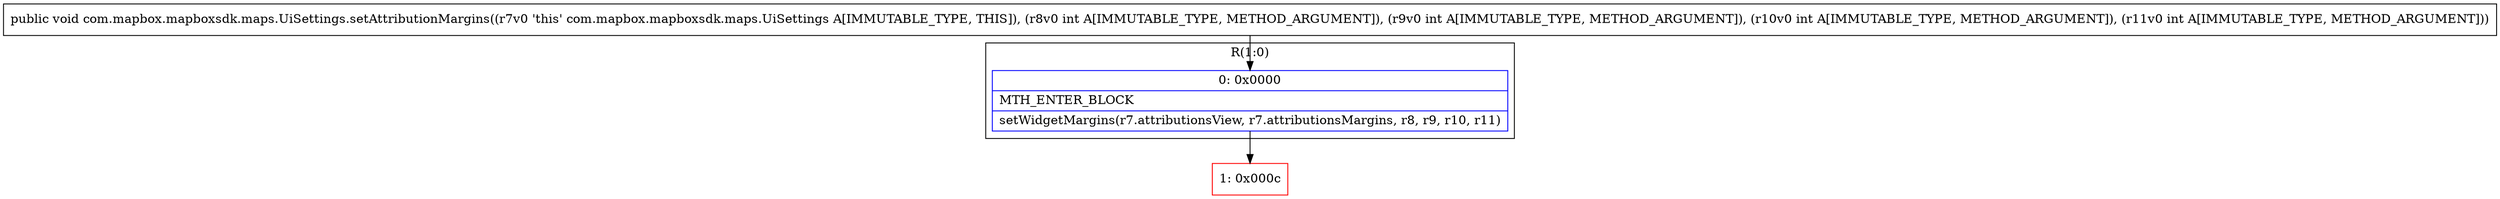 digraph "CFG forcom.mapbox.mapboxsdk.maps.UiSettings.setAttributionMargins(IIII)V" {
subgraph cluster_Region_1613672794 {
label = "R(1:0)";
node [shape=record,color=blue];
Node_0 [shape=record,label="{0\:\ 0x0000|MTH_ENTER_BLOCK\l|setWidgetMargins(r7.attributionsView, r7.attributionsMargins, r8, r9, r10, r11)\l}"];
}
Node_1 [shape=record,color=red,label="{1\:\ 0x000c}"];
MethodNode[shape=record,label="{public void com.mapbox.mapboxsdk.maps.UiSettings.setAttributionMargins((r7v0 'this' com.mapbox.mapboxsdk.maps.UiSettings A[IMMUTABLE_TYPE, THIS]), (r8v0 int A[IMMUTABLE_TYPE, METHOD_ARGUMENT]), (r9v0 int A[IMMUTABLE_TYPE, METHOD_ARGUMENT]), (r10v0 int A[IMMUTABLE_TYPE, METHOD_ARGUMENT]), (r11v0 int A[IMMUTABLE_TYPE, METHOD_ARGUMENT])) }"];
MethodNode -> Node_0;
Node_0 -> Node_1;
}

